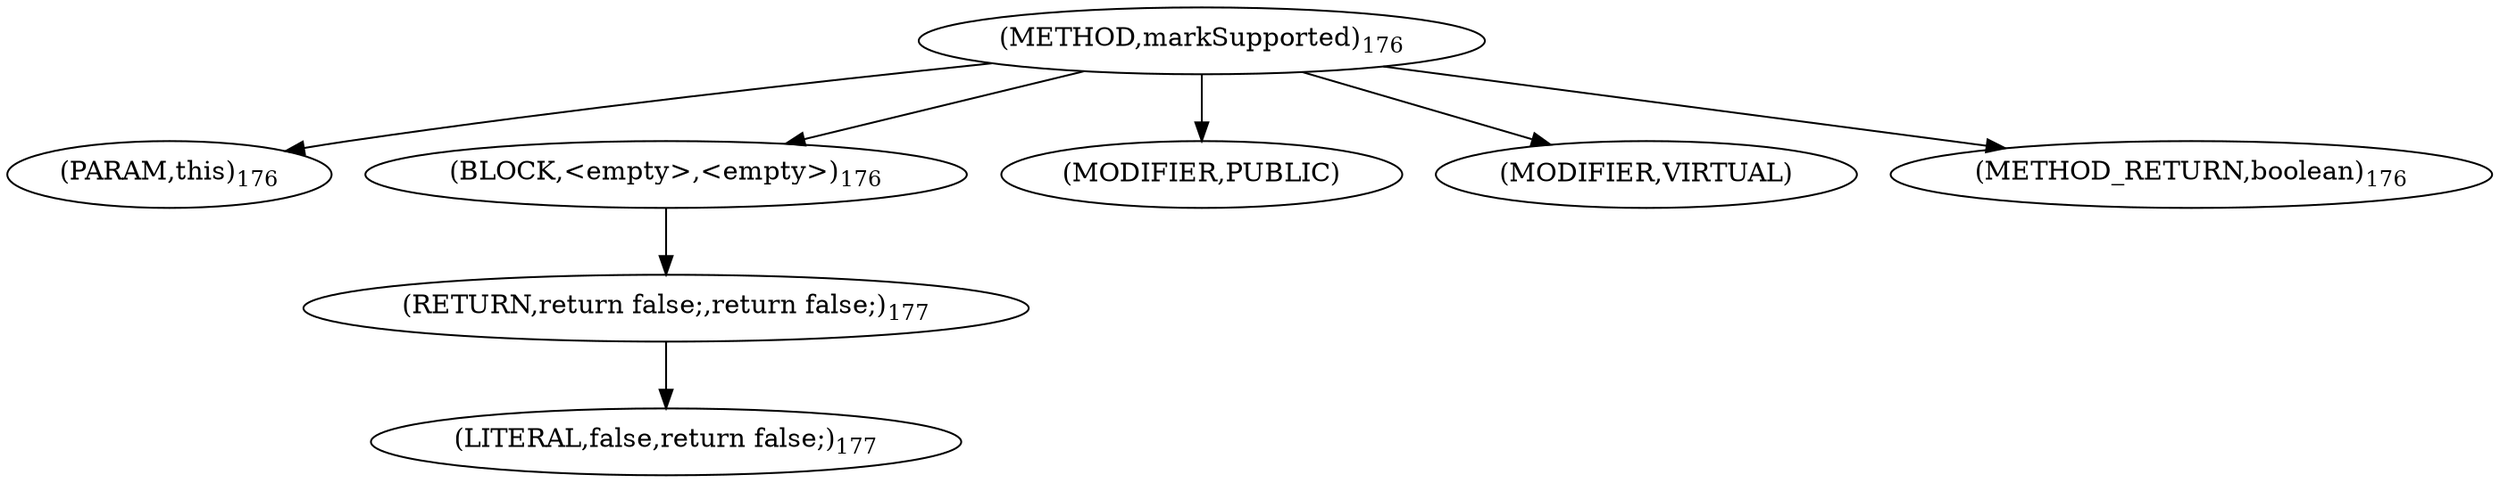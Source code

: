 digraph "markSupported" {  
"282" [label = <(METHOD,markSupported)<SUB>176</SUB>> ]
"283" [label = <(PARAM,this)<SUB>176</SUB>> ]
"284" [label = <(BLOCK,&lt;empty&gt;,&lt;empty&gt;)<SUB>176</SUB>> ]
"285" [label = <(RETURN,return false;,return false;)<SUB>177</SUB>> ]
"286" [label = <(LITERAL,false,return false;)<SUB>177</SUB>> ]
"287" [label = <(MODIFIER,PUBLIC)> ]
"288" [label = <(MODIFIER,VIRTUAL)> ]
"289" [label = <(METHOD_RETURN,boolean)<SUB>176</SUB>> ]
  "282" -> "283" 
  "282" -> "284" 
  "282" -> "287" 
  "282" -> "288" 
  "282" -> "289" 
  "284" -> "285" 
  "285" -> "286" 
}
